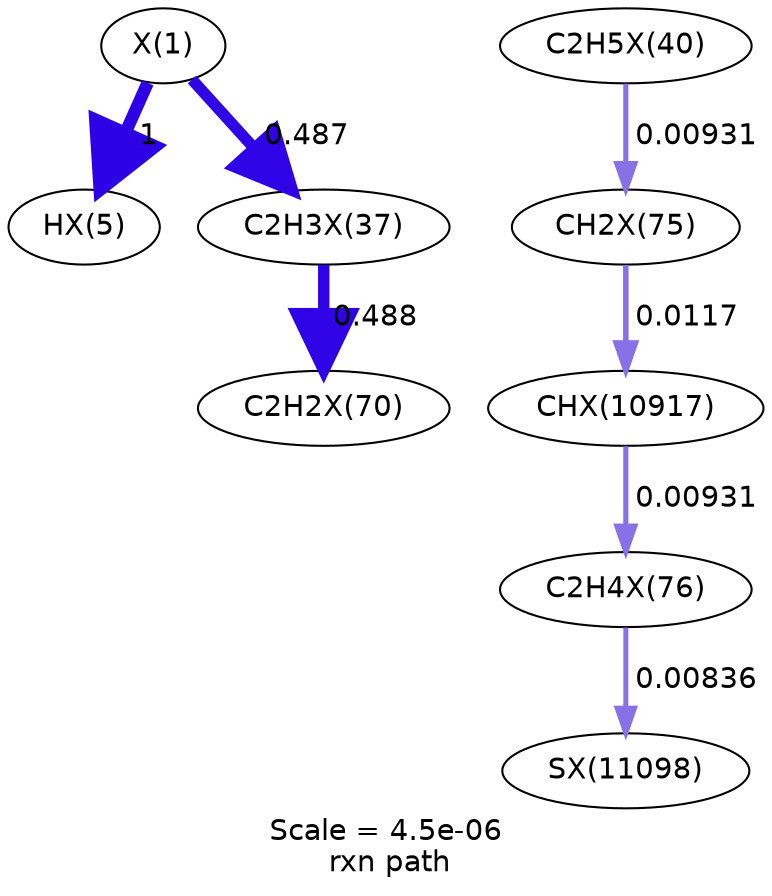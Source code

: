 digraph reaction_paths {
center=1;
s55 -> s56[fontname="Helvetica", style="setlinewidth(6)", arrowsize=3, color="0.7, 1.5, 0.9"
, label=" 1"];
s55 -> s57[fontname="Helvetica", style="setlinewidth(5.46)", arrowsize=2.73, color="0.7, 0.987, 0.9"
, label=" 0.487"];
s57 -> s62[fontname="Helvetica", style="setlinewidth(5.46)", arrowsize=2.73, color="0.7, 0.988, 0.9"
, label=" 0.488"];
s59 -> s63[fontname="Helvetica", style="setlinewidth(2.47)", arrowsize=1.23, color="0.7, 0.509, 0.9"
, label=" 0.00931"];
s63 -> s235[fontname="Helvetica", style="setlinewidth(2.64)", arrowsize=1.32, color="0.7, 0.512, 0.9"
, label=" 0.0117"];
s235 -> s64[fontname="Helvetica", style="setlinewidth(2.47)", arrowsize=1.23, color="0.7, 0.509, 0.9"
, label=" 0.00931"];
s64 -> s262[fontname="Helvetica", style="setlinewidth(2.39)", arrowsize=1.19, color="0.7, 0.508, 0.9"
, label=" 0.00836"];
s55 [ fontname="Helvetica", label="X(1)"];
s56 [ fontname="Helvetica", label="HX(5)"];
s57 [ fontname="Helvetica", label="C2H3X(37)"];
s59 [ fontname="Helvetica", label="C2H5X(40)"];
s62 [ fontname="Helvetica", label="C2H2X(70)"];
s63 [ fontname="Helvetica", label="CH2X(75)"];
s64 [ fontname="Helvetica", label="C2H4X(76)"];
s235 [ fontname="Helvetica", label="CHX(10917)"];
s262 [ fontname="Helvetica", label="SX(11098)"];
 label = "Scale = 4.5e-06\l rxn path";
 fontname = "Helvetica";
}
